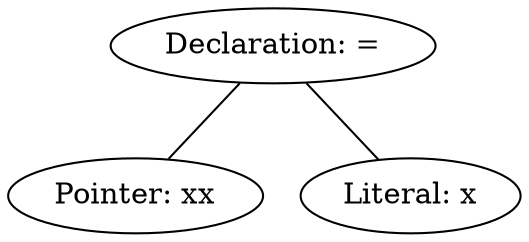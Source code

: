 graph ast {
0.0 [label="Declaration: ="]
1.1 [label="Pointer: xx"]
1.2 [label="Literal: x"]

0.0--1.1
0.0--1.2
}